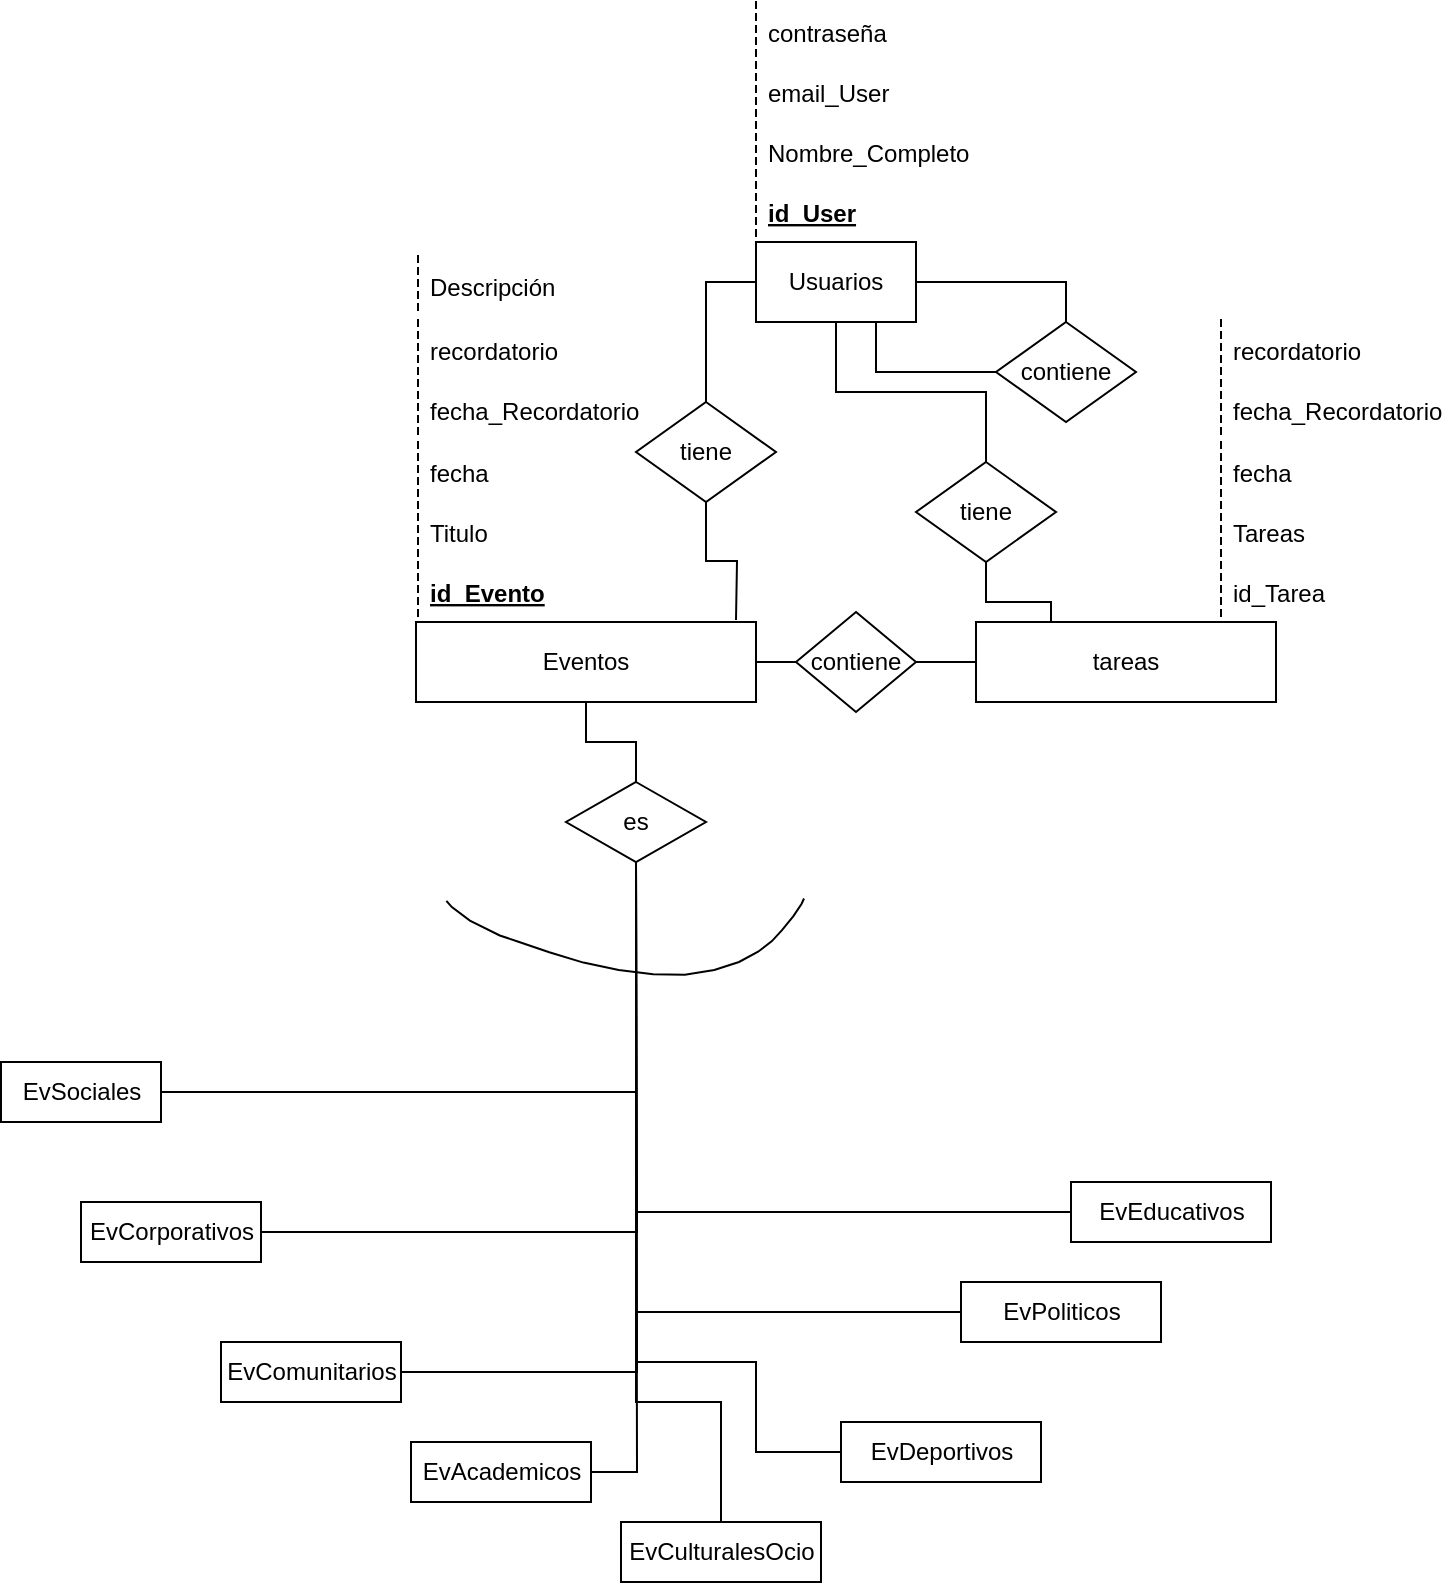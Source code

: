 <mxfile version="13.8.6" type="github">
  <diagram id="R2lEEEUBdFMjLlhIrx00" name="Page-1">
    <mxGraphModel dx="2166" dy="640" grid="1" gridSize="10" guides="1" tooltips="1" connect="1" arrows="1" fold="1" page="1" pageScale="1" pageWidth="850" pageHeight="1100" math="0" shadow="0" extFonts="Permanent Marker^https://fonts.googleapis.com/css?family=Permanent+Marker">
      <root>
        <mxCell id="0" />
        <mxCell id="1" parent="0" />
        <mxCell id="vh04Lum93Sa9Isq8TbCe-39" style="edgeStyle=orthogonalEdgeStyle;rounded=0;orthogonalLoop=1;jettySize=auto;html=1;entryX=0.5;entryY=0;entryDx=0;entryDy=0;endArrow=none;endFill=0;" edge="1" parent="1" source="vh04Lum93Sa9Isq8TbCe-21" target="vh04Lum93Sa9Isq8TbCe-32">
          <mxGeometry relative="1" as="geometry" />
        </mxCell>
        <mxCell id="vh04Lum93Sa9Isq8TbCe-44" style="edgeStyle=orthogonalEdgeStyle;rounded=0;orthogonalLoop=1;jettySize=auto;html=1;endArrow=none;endFill=0;exitX=0;exitY=0.5;exitDx=0;exitDy=0;" edge="1" parent="1" source="vh04Lum93Sa9Isq8TbCe-21" target="vh04Lum93Sa9Isq8TbCe-43">
          <mxGeometry relative="1" as="geometry" />
        </mxCell>
        <mxCell id="vh04Lum93Sa9Isq8TbCe-55" style="edgeStyle=orthogonalEdgeStyle;rounded=0;orthogonalLoop=1;jettySize=auto;html=1;entryX=0.5;entryY=0;entryDx=0;entryDy=0;endArrow=none;endFill=0;" edge="1" parent="1" source="vh04Lum93Sa9Isq8TbCe-21" target="vh04Lum93Sa9Isq8TbCe-54">
          <mxGeometry relative="1" as="geometry" />
        </mxCell>
        <mxCell id="vh04Lum93Sa9Isq8TbCe-21" value="Usuarios" style="whiteSpace=wrap;html=1;align=center;" vertex="1" parent="1">
          <mxGeometry x="320" y="240" width="80" height="40" as="geometry" />
        </mxCell>
        <mxCell id="vh04Lum93Sa9Isq8TbCe-24" value="id_User" style="shape=partialRectangle;fillColor=none;align=left;verticalAlign=middle;strokeColor=none;spacingLeft=34;rotatable=0;points=[[0,0.5],[1,0.5]];portConstraint=eastwest;dropTarget=0;fontStyle=5" vertex="1" parent="1">
          <mxGeometry x="290" y="210" width="90" height="30" as="geometry" />
        </mxCell>
        <mxCell id="vh04Lum93Sa9Isq8TbCe-25" value="" style="shape=partialRectangle;top=0;left=0;bottom=0;fillColor=none;stokeWidth=1;dashed=1;align=left;verticalAlign=middle;spacingLeft=4;spacingRight=4;overflow=hidden;rotatable=0;points=[];portConstraint=eastwest;part=1;" vertex="1" connectable="0" parent="vh04Lum93Sa9Isq8TbCe-24">
          <mxGeometry width="30" height="30" as="geometry" />
        </mxCell>
        <mxCell id="vh04Lum93Sa9Isq8TbCe-26" value="Nombre_Completo" style="shape=partialRectangle;fillColor=none;align=left;verticalAlign=middle;strokeColor=none;spacingLeft=34;rotatable=0;points=[[0,0.5],[1,0.5]];portConstraint=eastwest;dropTarget=0;" vertex="1" parent="1">
          <mxGeometry x="290" y="180" width="90" height="30" as="geometry" />
        </mxCell>
        <mxCell id="vh04Lum93Sa9Isq8TbCe-27" value="" style="shape=partialRectangle;top=0;left=0;bottom=0;fillColor=none;stokeWidth=1;dashed=1;align=left;verticalAlign=middle;spacingLeft=4;spacingRight=4;overflow=hidden;rotatable=0;points=[];portConstraint=eastwest;part=1;" vertex="1" connectable="0" parent="vh04Lum93Sa9Isq8TbCe-26">
          <mxGeometry width="30" height="30" as="geometry" />
        </mxCell>
        <mxCell id="vh04Lum93Sa9Isq8TbCe-28" value="email_User" style="shape=partialRectangle;fillColor=none;align=left;verticalAlign=middle;strokeColor=none;spacingLeft=34;rotatable=0;points=[[0,0.5],[1,0.5]];portConstraint=eastwest;dropTarget=0;" vertex="1" parent="1">
          <mxGeometry x="290" y="150" width="90" height="30" as="geometry" />
        </mxCell>
        <mxCell id="vh04Lum93Sa9Isq8TbCe-29" value="" style="shape=partialRectangle;top=0;left=0;bottom=0;fillColor=none;stokeWidth=1;dashed=1;align=left;verticalAlign=middle;spacingLeft=4;spacingRight=4;overflow=hidden;rotatable=0;points=[];portConstraint=eastwest;part=1;" vertex="1" connectable="0" parent="vh04Lum93Sa9Isq8TbCe-28">
          <mxGeometry width="30" height="30" as="geometry" />
        </mxCell>
        <mxCell id="vh04Lum93Sa9Isq8TbCe-30" value="contraseña" style="shape=partialRectangle;fillColor=none;align=left;verticalAlign=middle;strokeColor=none;spacingLeft=34;rotatable=0;points=[[0,0.5],[1,0.5]];portConstraint=eastwest;dropTarget=0;" vertex="1" parent="1">
          <mxGeometry x="290" y="120" width="90" height="30" as="geometry" />
        </mxCell>
        <mxCell id="vh04Lum93Sa9Isq8TbCe-31" value="" style="shape=partialRectangle;top=0;left=0;bottom=0;fillColor=none;stokeWidth=1;dashed=1;align=left;verticalAlign=middle;spacingLeft=4;spacingRight=4;overflow=hidden;rotatable=0;points=[];portConstraint=eastwest;part=1;" vertex="1" connectable="0" parent="vh04Lum93Sa9Isq8TbCe-30">
          <mxGeometry width="30" height="30" as="geometry" />
        </mxCell>
        <mxCell id="vh04Lum93Sa9Isq8TbCe-40" style="edgeStyle=orthogonalEdgeStyle;rounded=0;orthogonalLoop=1;jettySize=auto;html=1;entryX=0.75;entryY=1;entryDx=0;entryDy=0;endArrow=none;endFill=0;" edge="1" parent="1" source="vh04Lum93Sa9Isq8TbCe-32" target="vh04Lum93Sa9Isq8TbCe-21">
          <mxGeometry relative="1" as="geometry" />
        </mxCell>
        <mxCell id="vh04Lum93Sa9Isq8TbCe-32" value="contiene" style="shape=rhombus;perimeter=rhombusPerimeter;whiteSpace=wrap;html=1;align=center;" vertex="1" parent="1">
          <mxGeometry x="440" y="280" width="70" height="50" as="geometry" />
        </mxCell>
        <mxCell id="vh04Lum93Sa9Isq8TbCe-49" style="edgeStyle=orthogonalEdgeStyle;rounded=0;orthogonalLoop=1;jettySize=auto;html=1;endArrow=none;endFill=0;" edge="1" parent="1" source="vh04Lum93Sa9Isq8TbCe-43">
          <mxGeometry relative="1" as="geometry">
            <mxPoint x="310" y="429" as="targetPoint" />
          </mxGeometry>
        </mxCell>
        <mxCell id="vh04Lum93Sa9Isq8TbCe-43" value="tiene" style="shape=rhombus;perimeter=rhombusPerimeter;whiteSpace=wrap;html=1;align=center;" vertex="1" parent="1">
          <mxGeometry x="260" y="320" width="70" height="50" as="geometry" />
        </mxCell>
        <mxCell id="vh04Lum93Sa9Isq8TbCe-59" style="edgeStyle=orthogonalEdgeStyle;rounded=0;orthogonalLoop=1;jettySize=auto;html=1;entryX=0;entryY=0.5;entryDx=0;entryDy=0;endArrow=none;endFill=0;" edge="1" parent="1" source="vh04Lum93Sa9Isq8TbCe-46" target="vh04Lum93Sa9Isq8TbCe-58">
          <mxGeometry relative="1" as="geometry" />
        </mxCell>
        <mxCell id="vh04Lum93Sa9Isq8TbCe-74" style="edgeStyle=orthogonalEdgeStyle;rounded=0;orthogonalLoop=1;jettySize=auto;html=1;entryX=0.5;entryY=0;entryDx=0;entryDy=0;endArrow=none;endFill=0;" edge="1" parent="1" source="vh04Lum93Sa9Isq8TbCe-46" target="vh04Lum93Sa9Isq8TbCe-73">
          <mxGeometry relative="1" as="geometry" />
        </mxCell>
        <mxCell id="vh04Lum93Sa9Isq8TbCe-46" value="Eventos" style="whiteSpace=wrap;html=1;align=center;" vertex="1" parent="1">
          <mxGeometry x="150" y="430" width="170" height="40" as="geometry" />
        </mxCell>
        <mxCell id="vh04Lum93Sa9Isq8TbCe-50" value="id_Evento" style="shape=partialRectangle;fillColor=none;align=left;verticalAlign=middle;strokeColor=none;spacingLeft=34;rotatable=0;points=[[0,0.5],[1,0.5]];portConstraint=eastwest;dropTarget=0;fontStyle=5" vertex="1" parent="1">
          <mxGeometry x="121" y="400" width="90" height="30" as="geometry" />
        </mxCell>
        <mxCell id="vh04Lum93Sa9Isq8TbCe-51" value="" style="shape=partialRectangle;top=0;left=0;bottom=0;fillColor=none;stokeWidth=1;dashed=1;align=left;verticalAlign=middle;spacingLeft=4;spacingRight=4;overflow=hidden;rotatable=0;points=[];portConstraint=eastwest;part=1;" vertex="1" connectable="0" parent="vh04Lum93Sa9Isq8TbCe-50">
          <mxGeometry width="30" height="30" as="geometry" />
        </mxCell>
        <mxCell id="vh04Lum93Sa9Isq8TbCe-52" value="Titulo" style="shape=partialRectangle;fillColor=none;align=left;verticalAlign=middle;strokeColor=none;spacingLeft=34;rotatable=0;points=[[0,0.5],[1,0.5]];portConstraint=eastwest;dropTarget=0;" vertex="1" parent="1">
          <mxGeometry x="121" y="370" width="90" height="30" as="geometry" />
        </mxCell>
        <mxCell id="vh04Lum93Sa9Isq8TbCe-53" value="" style="shape=partialRectangle;top=0;left=0;bottom=0;fillColor=none;stokeWidth=1;dashed=1;align=left;verticalAlign=middle;spacingLeft=4;spacingRight=4;overflow=hidden;rotatable=0;points=[];portConstraint=eastwest;part=1;" vertex="1" connectable="0" parent="vh04Lum93Sa9Isq8TbCe-52">
          <mxGeometry width="30" height="30" as="geometry" />
        </mxCell>
        <mxCell id="vh04Lum93Sa9Isq8TbCe-56" style="edgeStyle=orthogonalEdgeStyle;rounded=0;orthogonalLoop=1;jettySize=auto;html=1;endArrow=none;endFill=0;entryX=0.25;entryY=0;entryDx=0;entryDy=0;exitX=0.5;exitY=1;exitDx=0;exitDy=0;" edge="1" parent="1" source="vh04Lum93Sa9Isq8TbCe-54" target="vh04Lum93Sa9Isq8TbCe-57">
          <mxGeometry relative="1" as="geometry">
            <mxPoint x="480" y="405" as="targetPoint" />
          </mxGeometry>
        </mxCell>
        <mxCell id="vh04Lum93Sa9Isq8TbCe-54" value="&lt;div&gt;tiene&lt;/div&gt;" style="shape=rhombus;perimeter=rhombusPerimeter;whiteSpace=wrap;html=1;align=center;" vertex="1" parent="1">
          <mxGeometry x="400" y="350" width="70" height="50" as="geometry" />
        </mxCell>
        <mxCell id="vh04Lum93Sa9Isq8TbCe-57" value="tareas" style="whiteSpace=wrap;html=1;align=center;" vertex="1" parent="1">
          <mxGeometry x="430" y="430" width="150" height="40" as="geometry" />
        </mxCell>
        <mxCell id="vh04Lum93Sa9Isq8TbCe-60" style="edgeStyle=orthogonalEdgeStyle;rounded=0;orthogonalLoop=1;jettySize=auto;html=1;entryX=0;entryY=0.5;entryDx=0;entryDy=0;endArrow=none;endFill=0;" edge="1" parent="1" source="vh04Lum93Sa9Isq8TbCe-58" target="vh04Lum93Sa9Isq8TbCe-57">
          <mxGeometry relative="1" as="geometry" />
        </mxCell>
        <mxCell id="vh04Lum93Sa9Isq8TbCe-58" value="contiene" style="shape=rhombus;perimeter=rhombusPerimeter;whiteSpace=wrap;html=1;align=center;" vertex="1" parent="1">
          <mxGeometry x="340" y="425" width="60" height="50" as="geometry" />
        </mxCell>
        <mxCell id="vh04Lum93Sa9Isq8TbCe-90" style="edgeStyle=orthogonalEdgeStyle;rounded=0;orthogonalLoop=1;jettySize=auto;html=1;entryX=0.5;entryY=1;entryDx=0;entryDy=0;endArrow=none;endFill=0;" edge="1" parent="1" source="vh04Lum93Sa9Isq8TbCe-61" target="vh04Lum93Sa9Isq8TbCe-73">
          <mxGeometry relative="1" as="geometry" />
        </mxCell>
        <mxCell id="vh04Lum93Sa9Isq8TbCe-61" value="EvSociales" style="whiteSpace=wrap;html=1;align=center;" vertex="1" parent="1">
          <mxGeometry x="-57.5" y="650" width="80" height="30" as="geometry" />
        </mxCell>
        <mxCell id="vh04Lum93Sa9Isq8TbCe-88" style="edgeStyle=orthogonalEdgeStyle;rounded=0;orthogonalLoop=1;jettySize=auto;html=1;endArrow=none;endFill=0;" edge="1" parent="1" source="vh04Lum93Sa9Isq8TbCe-62">
          <mxGeometry relative="1" as="geometry">
            <mxPoint x="260" y="550" as="targetPoint" />
          </mxGeometry>
        </mxCell>
        <mxCell id="vh04Lum93Sa9Isq8TbCe-62" value="EvCorporativos" style="whiteSpace=wrap;html=1;align=center;" vertex="1" parent="1">
          <mxGeometry x="-17.5" y="720" width="90" height="30" as="geometry" />
        </mxCell>
        <mxCell id="vh04Lum93Sa9Isq8TbCe-86" style="edgeStyle=orthogonalEdgeStyle;rounded=0;orthogonalLoop=1;jettySize=auto;html=1;endArrow=none;endFill=0;" edge="1" parent="1" source="vh04Lum93Sa9Isq8TbCe-63">
          <mxGeometry relative="1" as="geometry">
            <mxPoint x="260" y="550" as="targetPoint" />
          </mxGeometry>
        </mxCell>
        <mxCell id="vh04Lum93Sa9Isq8TbCe-63" value="EvComunitarios" style="whiteSpace=wrap;html=1;align=center;" vertex="1" parent="1">
          <mxGeometry x="52.5" y="790" width="90" height="30" as="geometry" />
        </mxCell>
        <mxCell id="vh04Lum93Sa9Isq8TbCe-91" style="edgeStyle=orthogonalEdgeStyle;rounded=0;orthogonalLoop=1;jettySize=auto;html=1;endArrow=none;endFill=0;" edge="1" parent="1" source="vh04Lum93Sa9Isq8TbCe-64">
          <mxGeometry relative="1" as="geometry">
            <mxPoint x="260" y="550" as="targetPoint" />
          </mxGeometry>
        </mxCell>
        <mxCell id="vh04Lum93Sa9Isq8TbCe-64" value="EvAcademicos" style="whiteSpace=wrap;html=1;align=center;" vertex="1" parent="1">
          <mxGeometry x="147.5" y="840" width="90" height="30" as="geometry" />
        </mxCell>
        <mxCell id="vh04Lum93Sa9Isq8TbCe-92" style="edgeStyle=orthogonalEdgeStyle;rounded=0;orthogonalLoop=1;jettySize=auto;html=1;entryX=0.5;entryY=1;entryDx=0;entryDy=0;endArrow=none;endFill=0;" edge="1" parent="1" source="vh04Lum93Sa9Isq8TbCe-65" target="vh04Lum93Sa9Isq8TbCe-73">
          <mxGeometry relative="1" as="geometry">
            <Array as="points">
              <mxPoint x="302" y="820" />
              <mxPoint x="260" y="820" />
            </Array>
          </mxGeometry>
        </mxCell>
        <mxCell id="vh04Lum93Sa9Isq8TbCe-65" value="EvCulturalesOcio" style="whiteSpace=wrap;html=1;align=center;" vertex="1" parent="1">
          <mxGeometry x="252.5" y="880" width="100" height="30" as="geometry" />
        </mxCell>
        <mxCell id="vh04Lum93Sa9Isq8TbCe-93" style="edgeStyle=orthogonalEdgeStyle;rounded=0;orthogonalLoop=1;jettySize=auto;html=1;endArrow=none;endFill=0;" edge="1" parent="1" source="vh04Lum93Sa9Isq8TbCe-66">
          <mxGeometry relative="1" as="geometry">
            <mxPoint x="260" y="550" as="targetPoint" />
            <Array as="points">
              <mxPoint x="320" y="845" />
              <mxPoint x="320" y="800" />
              <mxPoint x="260" y="800" />
            </Array>
          </mxGeometry>
        </mxCell>
        <mxCell id="vh04Lum93Sa9Isq8TbCe-66" value="EvDeportivos" style="whiteSpace=wrap;html=1;align=center;" vertex="1" parent="1">
          <mxGeometry x="362.5" y="830" width="100" height="30" as="geometry" />
        </mxCell>
        <mxCell id="vh04Lum93Sa9Isq8TbCe-94" style="edgeStyle=orthogonalEdgeStyle;rounded=0;orthogonalLoop=1;jettySize=auto;html=1;entryX=0.5;entryY=1;entryDx=0;entryDy=0;endArrow=none;endFill=0;" edge="1" parent="1" source="vh04Lum93Sa9Isq8TbCe-67" target="vh04Lum93Sa9Isq8TbCe-73">
          <mxGeometry relative="1" as="geometry" />
        </mxCell>
        <mxCell id="vh04Lum93Sa9Isq8TbCe-67" value="EvPoliticos" style="whiteSpace=wrap;html=1;align=center;" vertex="1" parent="1">
          <mxGeometry x="422.5" y="760" width="100" height="30" as="geometry" />
        </mxCell>
        <mxCell id="vh04Lum93Sa9Isq8TbCe-95" style="edgeStyle=orthogonalEdgeStyle;rounded=0;orthogonalLoop=1;jettySize=auto;html=1;entryX=0.5;entryY=1;entryDx=0;entryDy=0;endArrow=none;endFill=0;" edge="1" parent="1" source="vh04Lum93Sa9Isq8TbCe-72" target="vh04Lum93Sa9Isq8TbCe-73">
          <mxGeometry relative="1" as="geometry" />
        </mxCell>
        <mxCell id="vh04Lum93Sa9Isq8TbCe-72" value="EvEducativos" style="whiteSpace=wrap;html=1;align=center;" vertex="1" parent="1">
          <mxGeometry x="477.5" y="710" width="100" height="30" as="geometry" />
        </mxCell>
        <mxCell id="vh04Lum93Sa9Isq8TbCe-73" value="es" style="shape=rhombus;perimeter=rhombusPerimeter;whiteSpace=wrap;html=1;align=center;" vertex="1" parent="1">
          <mxGeometry x="225" y="510" width="70" height="40" as="geometry" />
        </mxCell>
        <mxCell id="vh04Lum93Sa9Isq8TbCe-98" value="" style="shape=stencil(lZPdTsMwDIWfJrdWHOfHvh7jPSat0Apop67A9vakRIW5rJG4S53z1c6xbWh3bg+nxjh7nsbhpfnsjlNr6ME41/VtM3ZTPhnaG9o9DWPzPA7v/bF8nw6zcj69DR/zHy6Fs2DtDDl7LQECK9+BxyJ/7fobOULwSo4IRNv6CIGV3gnYih49iE7geUl5F8gPwKCAECHFCsCQdEnJQqwAxEBOAewB0zaQK0ZRgBCw2wZCAkYNCESsuBoh6gxofxp5l0jZV/efmhiBSb+awFcycFpMWYAowLwNCILVrQ4BpAYQiLbJ5+Gr2CRpnSFPd61z2XbSQAQJlWm1f9Zn3YZ8+F29srW3d+s1zaGy4rT/Ag==);fillColor=none;" vertex="1" parent="1">
          <mxGeometry x="165.176" y="568.235" width="178.824" height="38.088" as="geometry" />
        </mxCell>
        <mxCell id="vh04Lum93Sa9Isq8TbCe-101" value="fecha" style="shape=partialRectangle;fillColor=none;align=left;verticalAlign=middle;strokeColor=none;spacingLeft=34;rotatable=0;points=[[0,0.5],[1,0.5]];portConstraint=eastwest;dropTarget=0;" vertex="1" parent="1">
          <mxGeometry x="121" y="340" width="90" height="30" as="geometry" />
        </mxCell>
        <mxCell id="vh04Lum93Sa9Isq8TbCe-102" value="" style="shape=partialRectangle;top=0;left=0;bottom=0;fillColor=none;stokeWidth=1;dashed=1;align=left;verticalAlign=middle;spacingLeft=4;spacingRight=4;overflow=hidden;rotatable=0;points=[];portConstraint=eastwest;part=1;" vertex="1" connectable="0" parent="vh04Lum93Sa9Isq8TbCe-101">
          <mxGeometry width="30" height="30" as="geometry" />
        </mxCell>
        <mxCell id="vh04Lum93Sa9Isq8TbCe-103" value="fecha_Recordatorio" style="shape=partialRectangle;fillColor=none;align=left;verticalAlign=middle;strokeColor=none;spacingLeft=34;rotatable=0;points=[[0,0.5],[1,0.5]];portConstraint=eastwest;dropTarget=0;" vertex="1" parent="1">
          <mxGeometry x="121" y="309" width="90" height="30" as="geometry" />
        </mxCell>
        <mxCell id="vh04Lum93Sa9Isq8TbCe-104" value="" style="shape=partialRectangle;top=0;left=0;bottom=0;fillColor=none;stokeWidth=1;dashed=1;align=left;verticalAlign=middle;spacingLeft=4;spacingRight=4;overflow=hidden;rotatable=0;points=[];portConstraint=eastwest;part=1;" vertex="1" connectable="0" parent="vh04Lum93Sa9Isq8TbCe-103">
          <mxGeometry width="30" height="30" as="geometry" />
        </mxCell>
        <mxCell id="vh04Lum93Sa9Isq8TbCe-105" value="recordatorio" style="shape=partialRectangle;fillColor=none;align=left;verticalAlign=middle;strokeColor=none;spacingLeft=34;rotatable=0;points=[[0,0.5],[1,0.5]];portConstraint=eastwest;dropTarget=0;" vertex="1" parent="1">
          <mxGeometry x="121" y="279" width="90" height="30" as="geometry" />
        </mxCell>
        <mxCell id="vh04Lum93Sa9Isq8TbCe-106" value="" style="shape=partialRectangle;top=0;left=0;bottom=0;fillColor=none;stokeWidth=1;dashed=1;align=left;verticalAlign=middle;spacingLeft=4;spacingRight=4;overflow=hidden;rotatable=0;points=[];portConstraint=eastwest;part=1;" vertex="1" connectable="0" parent="vh04Lum93Sa9Isq8TbCe-105">
          <mxGeometry width="30" height="30" as="geometry" />
        </mxCell>
        <mxCell id="vh04Lum93Sa9Isq8TbCe-107" value="Descripción" style="shape=partialRectangle;fillColor=none;align=left;verticalAlign=middle;strokeColor=none;spacingLeft=34;rotatable=0;points=[[0,0.5],[1,0.5]];portConstraint=eastwest;dropTarget=0;" vertex="1" parent="1">
          <mxGeometry x="121" y="247" width="90" height="30" as="geometry" />
        </mxCell>
        <mxCell id="vh04Lum93Sa9Isq8TbCe-108" value="" style="shape=partialRectangle;top=0;left=0;bottom=0;fillColor=none;stokeWidth=1;dashed=1;align=left;verticalAlign=middle;spacingLeft=4;spacingRight=4;overflow=hidden;rotatable=0;points=[];portConstraint=eastwest;part=1;" vertex="1" connectable="0" parent="vh04Lum93Sa9Isq8TbCe-107">
          <mxGeometry width="30" height="30" as="geometry" />
        </mxCell>
        <mxCell id="vh04Lum93Sa9Isq8TbCe-109" value="id_Tarea" style="shape=partialRectangle;fillColor=none;align=left;verticalAlign=middle;strokeColor=none;spacingLeft=34;rotatable=0;points=[[0,0.5],[1,0.5]];portConstraint=eastwest;dropTarget=0;" vertex="1" parent="1">
          <mxGeometry x="522.5" y="400" width="90" height="30" as="geometry" />
        </mxCell>
        <mxCell id="vh04Lum93Sa9Isq8TbCe-110" value="" style="shape=partialRectangle;top=0;left=0;bottom=0;fillColor=none;stokeWidth=1;dashed=1;align=left;verticalAlign=middle;spacingLeft=4;spacingRight=4;overflow=hidden;rotatable=0;points=[];portConstraint=eastwest;part=1;" vertex="1" connectable="0" parent="vh04Lum93Sa9Isq8TbCe-109">
          <mxGeometry width="30" height="30" as="geometry" />
        </mxCell>
        <mxCell id="vh04Lum93Sa9Isq8TbCe-111" value="Tareas" style="shape=partialRectangle;fillColor=none;align=left;verticalAlign=middle;strokeColor=none;spacingLeft=34;rotatable=0;points=[[0,0.5],[1,0.5]];portConstraint=eastwest;dropTarget=0;" vertex="1" parent="1">
          <mxGeometry x="522.5" y="370" width="90" height="30" as="geometry" />
        </mxCell>
        <mxCell id="vh04Lum93Sa9Isq8TbCe-112" value="" style="shape=partialRectangle;top=0;left=0;bottom=0;fillColor=none;stokeWidth=1;dashed=1;align=left;verticalAlign=middle;spacingLeft=4;spacingRight=4;overflow=hidden;rotatable=0;points=[];portConstraint=eastwest;part=1;" vertex="1" connectable="0" parent="vh04Lum93Sa9Isq8TbCe-111">
          <mxGeometry width="30" height="30" as="geometry" />
        </mxCell>
        <mxCell id="vh04Lum93Sa9Isq8TbCe-113" value="fecha" style="shape=partialRectangle;fillColor=none;align=left;verticalAlign=middle;strokeColor=none;spacingLeft=34;rotatable=0;points=[[0,0.5],[1,0.5]];portConstraint=eastwest;dropTarget=0;" vertex="1" parent="1">
          <mxGeometry x="522.5" y="340" width="90" height="30" as="geometry" />
        </mxCell>
        <mxCell id="vh04Lum93Sa9Isq8TbCe-114" value="" style="shape=partialRectangle;top=0;left=0;bottom=0;fillColor=none;stokeWidth=1;dashed=1;align=left;verticalAlign=middle;spacingLeft=4;spacingRight=4;overflow=hidden;rotatable=0;points=[];portConstraint=eastwest;part=1;" vertex="1" connectable="0" parent="vh04Lum93Sa9Isq8TbCe-113">
          <mxGeometry width="30" height="30" as="geometry" />
        </mxCell>
        <mxCell id="vh04Lum93Sa9Isq8TbCe-115" value="fecha_Recordatorio" style="shape=partialRectangle;fillColor=none;align=left;verticalAlign=middle;strokeColor=none;spacingLeft=34;rotatable=0;points=[[0,0.5],[1,0.5]];portConstraint=eastwest;dropTarget=0;" vertex="1" parent="1">
          <mxGeometry x="522.5" y="309" width="90" height="30" as="geometry" />
        </mxCell>
        <mxCell id="vh04Lum93Sa9Isq8TbCe-116" value="" style="shape=partialRectangle;top=0;left=0;bottom=0;fillColor=none;stokeWidth=1;dashed=1;align=left;verticalAlign=middle;spacingLeft=4;spacingRight=4;overflow=hidden;rotatable=0;points=[];portConstraint=eastwest;part=1;" vertex="1" connectable="0" parent="vh04Lum93Sa9Isq8TbCe-115">
          <mxGeometry width="30" height="30" as="geometry" />
        </mxCell>
        <mxCell id="vh04Lum93Sa9Isq8TbCe-117" value="recordatorio" style="shape=partialRectangle;fillColor=none;align=left;verticalAlign=middle;strokeColor=none;spacingLeft=34;rotatable=0;points=[[0,0.5],[1,0.5]];portConstraint=eastwest;dropTarget=0;" vertex="1" parent="1">
          <mxGeometry x="522.5" y="279" width="90" height="30" as="geometry" />
        </mxCell>
        <mxCell id="vh04Lum93Sa9Isq8TbCe-118" value="" style="shape=partialRectangle;top=0;left=0;bottom=0;fillColor=none;stokeWidth=1;dashed=1;align=left;verticalAlign=middle;spacingLeft=4;spacingRight=4;overflow=hidden;rotatable=0;points=[];portConstraint=eastwest;part=1;" vertex="1" connectable="0" parent="vh04Lum93Sa9Isq8TbCe-117">
          <mxGeometry width="30" height="30" as="geometry" />
        </mxCell>
      </root>
    </mxGraphModel>
  </diagram>
</mxfile>

